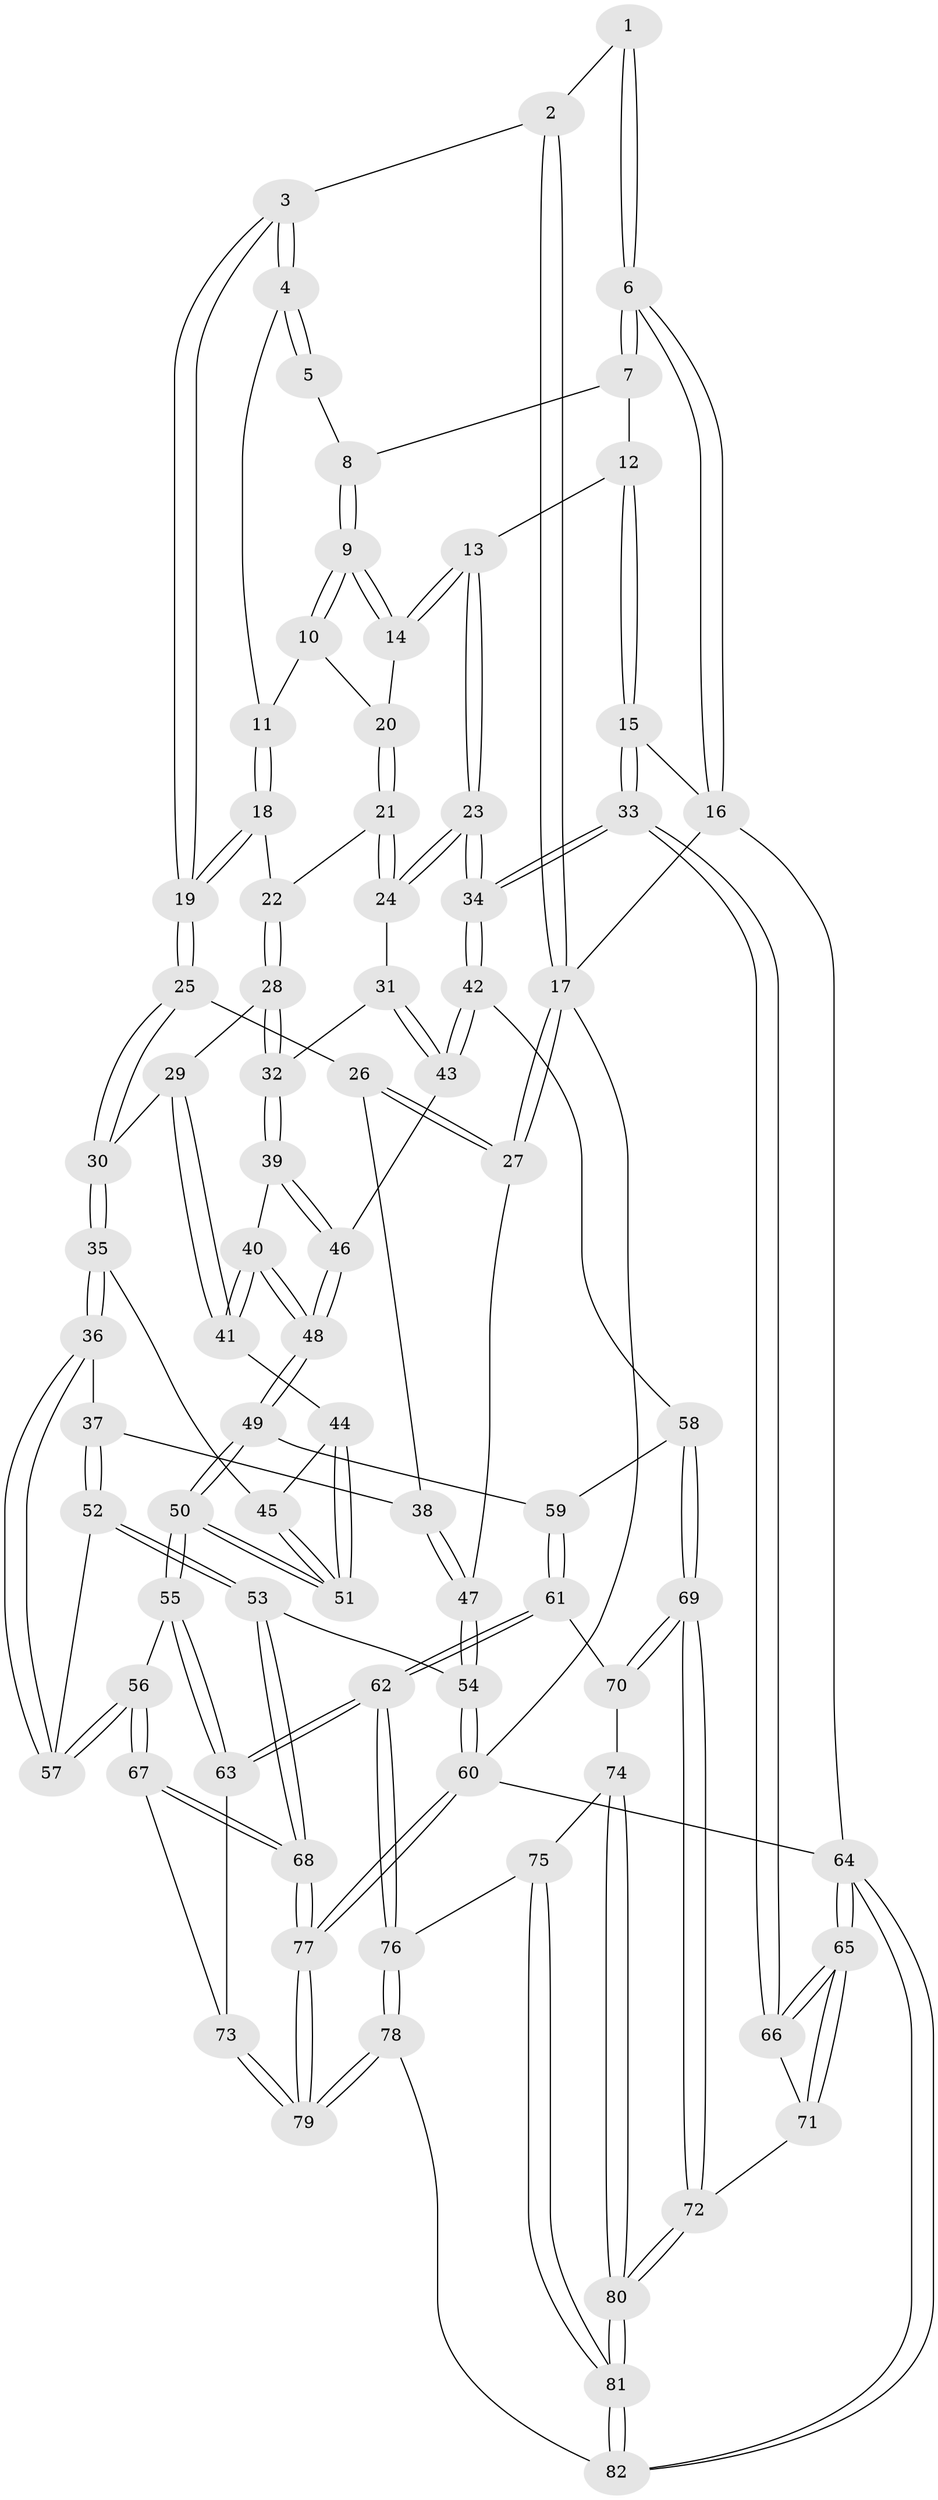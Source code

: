 // Generated by graph-tools (version 1.1) at 2025/11/02/27/25 16:11:55]
// undirected, 82 vertices, 202 edges
graph export_dot {
graph [start="1"]
  node [color=gray90,style=filled];
  1 [pos="+0.7754785719239906+0"];
  2 [pos="+0.2070342497977897+0"];
  3 [pos="+0.25695872621605176+0"];
  4 [pos="+0.5785150705018351+0.09473440330398497"];
  5 [pos="+0.7549383076126525+0"];
  6 [pos="+1+0"];
  7 [pos="+0.8961034804919487+0.06492616283115787"];
  8 [pos="+0.77091394238954+0.0020688021105058686"];
  9 [pos="+0.7750187927019387+0.14997199752659787"];
  10 [pos="+0.6599359172159132+0.1546920812355191"];
  11 [pos="+0.6065808454560248+0.14739659377213557"];
  12 [pos="+0.9298879261235952+0.13330558718391944"];
  13 [pos="+0.8224317261881289+0.20919739387687353"];
  14 [pos="+0.7843419536973364+0.16290544105831575"];
  15 [pos="+1+0"];
  16 [pos="+1+0"];
  17 [pos="+0+0"];
  18 [pos="+0.5556998352044955+0.25113170327809753"];
  19 [pos="+0.26382714584096345+0.1027861244369956"];
  20 [pos="+0.6610567550991711+0.24298783286750592"];
  21 [pos="+0.6489884934848213+0.27394555651606134"];
  22 [pos="+0.556933144065274+0.2558525321437351"];
  23 [pos="+0.8310394955494073+0.2725460418349559"];
  24 [pos="+0.6979791165683744+0.30619554135211363"];
  25 [pos="+0.25632770851080233+0.14097470236624596"];
  26 [pos="+0.17874931286290824+0.2201528009390241"];
  27 [pos="+0+0.3094152136233258"];
  28 [pos="+0.546511530738929+0.29517892234056287"];
  29 [pos="+0.5090272984736913+0.3219129043910352"];
  30 [pos="+0.3132856201447651+0.26979088521673067"];
  31 [pos="+0.6632316675301974+0.36125724411209253"];
  32 [pos="+0.5991977534480631+0.3710870342803699"];
  33 [pos="+1+0.5200972710217738"];
  34 [pos="+0.995348811252013+0.5099082635042874"];
  35 [pos="+0.3409136978168419+0.41765602459698975"];
  36 [pos="+0.2755807008217719+0.4829815296717381"];
  37 [pos="+0.14818798883420148+0.44477057427051797"];
  38 [pos="+0.11418893835410306+0.3963008132398345"];
  39 [pos="+0.5879680192098625+0.4096658207012672"];
  40 [pos="+0.5437745424731556+0.45348617206313163"];
  41 [pos="+0.46451136771228424+0.4237886286504371"];
  42 [pos="+0.9439296137354715+0.5337148050748723"];
  43 [pos="+0.728670598520266+0.4812268301833801"];
  44 [pos="+0.46372542323406946+0.42401838339304476"];
  45 [pos="+0.3445573159948621+0.4189058885026044"];
  46 [pos="+0.7094400726817578+0.48404902602114785"];
  47 [pos="+0+0.4341846821084116"];
  48 [pos="+0.5778800927742541+0.5446192423423766"];
  49 [pos="+0.5566372508951504+0.6000640255547717"];
  50 [pos="+0.4760027698643103+0.6533147896869949"];
  51 [pos="+0.467831317270927+0.627950424116801"];
  52 [pos="+0.06892278773506008+0.62328061224738"];
  53 [pos="+0+0.6582889739196347"];
  54 [pos="+0+0.6441801799333261"];
  55 [pos="+0.4322139425908838+0.7228540885246117"];
  56 [pos="+0.2801708928667393+0.6692804554902771"];
  57 [pos="+0.26810046747210114+0.654776103444501"];
  58 [pos="+0.8787086724704846+0.6021412959272084"];
  59 [pos="+0.6679573028732257+0.6433870728007676"];
  60 [pos="+0+1"];
  61 [pos="+0.6427141478634294+0.7813816183148979"];
  62 [pos="+0.4507657617023635+0.7674658208222565"];
  63 [pos="+0.4479220677435625+0.7639227323223643"];
  64 [pos="+1+1"];
  65 [pos="+1+1"];
  66 [pos="+1+0.6839380068354376"];
  67 [pos="+0.1630096070432653+0.8518306039595432"];
  68 [pos="+0.14714663040144177+0.8658097375102567"];
  69 [pos="+0.7732087998507041+0.8353964718079708"];
  70 [pos="+0.7042642201923385+0.8166984521088201"];
  71 [pos="+0.8652677005815934+0.8794464543208763"];
  72 [pos="+0.7826752093475166+0.8637034437638667"];
  73 [pos="+0.32226600942891315+0.8624073380830467"];
  74 [pos="+0.5874644191882463+0.914387792295328"];
  75 [pos="+0.5687869492265076+0.9165259084889267"];
  76 [pos="+0.4795972391096246+0.9072831511924068"];
  77 [pos="+0.07858161650590671+1"];
  78 [pos="+0.40736534905839406+1"];
  79 [pos="+0.1716096665004066+1"];
  80 [pos="+0.7542980335228561+0.9841895104365408"];
  81 [pos="+0.7529129736001934+1"];
  82 [pos="+0.7567006710187502+1"];
  1 -- 2;
  1 -- 6;
  1 -- 6;
  2 -- 3;
  2 -- 17;
  2 -- 17;
  3 -- 4;
  3 -- 4;
  3 -- 19;
  3 -- 19;
  4 -- 5;
  4 -- 5;
  4 -- 11;
  5 -- 8;
  6 -- 7;
  6 -- 7;
  6 -- 16;
  6 -- 16;
  7 -- 8;
  7 -- 12;
  8 -- 9;
  8 -- 9;
  9 -- 10;
  9 -- 10;
  9 -- 14;
  9 -- 14;
  10 -- 11;
  10 -- 20;
  11 -- 18;
  11 -- 18;
  12 -- 13;
  12 -- 15;
  12 -- 15;
  13 -- 14;
  13 -- 14;
  13 -- 23;
  13 -- 23;
  14 -- 20;
  15 -- 16;
  15 -- 33;
  15 -- 33;
  16 -- 17;
  16 -- 64;
  17 -- 27;
  17 -- 27;
  17 -- 60;
  18 -- 19;
  18 -- 19;
  18 -- 22;
  19 -- 25;
  19 -- 25;
  20 -- 21;
  20 -- 21;
  21 -- 22;
  21 -- 24;
  21 -- 24;
  22 -- 28;
  22 -- 28;
  23 -- 24;
  23 -- 24;
  23 -- 34;
  23 -- 34;
  24 -- 31;
  25 -- 26;
  25 -- 30;
  25 -- 30;
  26 -- 27;
  26 -- 27;
  26 -- 38;
  27 -- 47;
  28 -- 29;
  28 -- 32;
  28 -- 32;
  29 -- 30;
  29 -- 41;
  29 -- 41;
  30 -- 35;
  30 -- 35;
  31 -- 32;
  31 -- 43;
  31 -- 43;
  32 -- 39;
  32 -- 39;
  33 -- 34;
  33 -- 34;
  33 -- 66;
  33 -- 66;
  34 -- 42;
  34 -- 42;
  35 -- 36;
  35 -- 36;
  35 -- 45;
  36 -- 37;
  36 -- 57;
  36 -- 57;
  37 -- 38;
  37 -- 52;
  37 -- 52;
  38 -- 47;
  38 -- 47;
  39 -- 40;
  39 -- 46;
  39 -- 46;
  40 -- 41;
  40 -- 41;
  40 -- 48;
  40 -- 48;
  41 -- 44;
  42 -- 43;
  42 -- 43;
  42 -- 58;
  43 -- 46;
  44 -- 45;
  44 -- 51;
  44 -- 51;
  45 -- 51;
  45 -- 51;
  46 -- 48;
  46 -- 48;
  47 -- 54;
  47 -- 54;
  48 -- 49;
  48 -- 49;
  49 -- 50;
  49 -- 50;
  49 -- 59;
  50 -- 51;
  50 -- 51;
  50 -- 55;
  50 -- 55;
  52 -- 53;
  52 -- 53;
  52 -- 57;
  53 -- 54;
  53 -- 68;
  53 -- 68;
  54 -- 60;
  54 -- 60;
  55 -- 56;
  55 -- 63;
  55 -- 63;
  56 -- 57;
  56 -- 57;
  56 -- 67;
  56 -- 67;
  58 -- 59;
  58 -- 69;
  58 -- 69;
  59 -- 61;
  59 -- 61;
  60 -- 77;
  60 -- 77;
  60 -- 64;
  61 -- 62;
  61 -- 62;
  61 -- 70;
  62 -- 63;
  62 -- 63;
  62 -- 76;
  62 -- 76;
  63 -- 73;
  64 -- 65;
  64 -- 65;
  64 -- 82;
  64 -- 82;
  65 -- 66;
  65 -- 66;
  65 -- 71;
  65 -- 71;
  66 -- 71;
  67 -- 68;
  67 -- 68;
  67 -- 73;
  68 -- 77;
  68 -- 77;
  69 -- 70;
  69 -- 70;
  69 -- 72;
  69 -- 72;
  70 -- 74;
  71 -- 72;
  72 -- 80;
  72 -- 80;
  73 -- 79;
  73 -- 79;
  74 -- 75;
  74 -- 80;
  74 -- 80;
  75 -- 76;
  75 -- 81;
  75 -- 81;
  76 -- 78;
  76 -- 78;
  77 -- 79;
  77 -- 79;
  78 -- 79;
  78 -- 79;
  78 -- 82;
  80 -- 81;
  80 -- 81;
  81 -- 82;
  81 -- 82;
}
